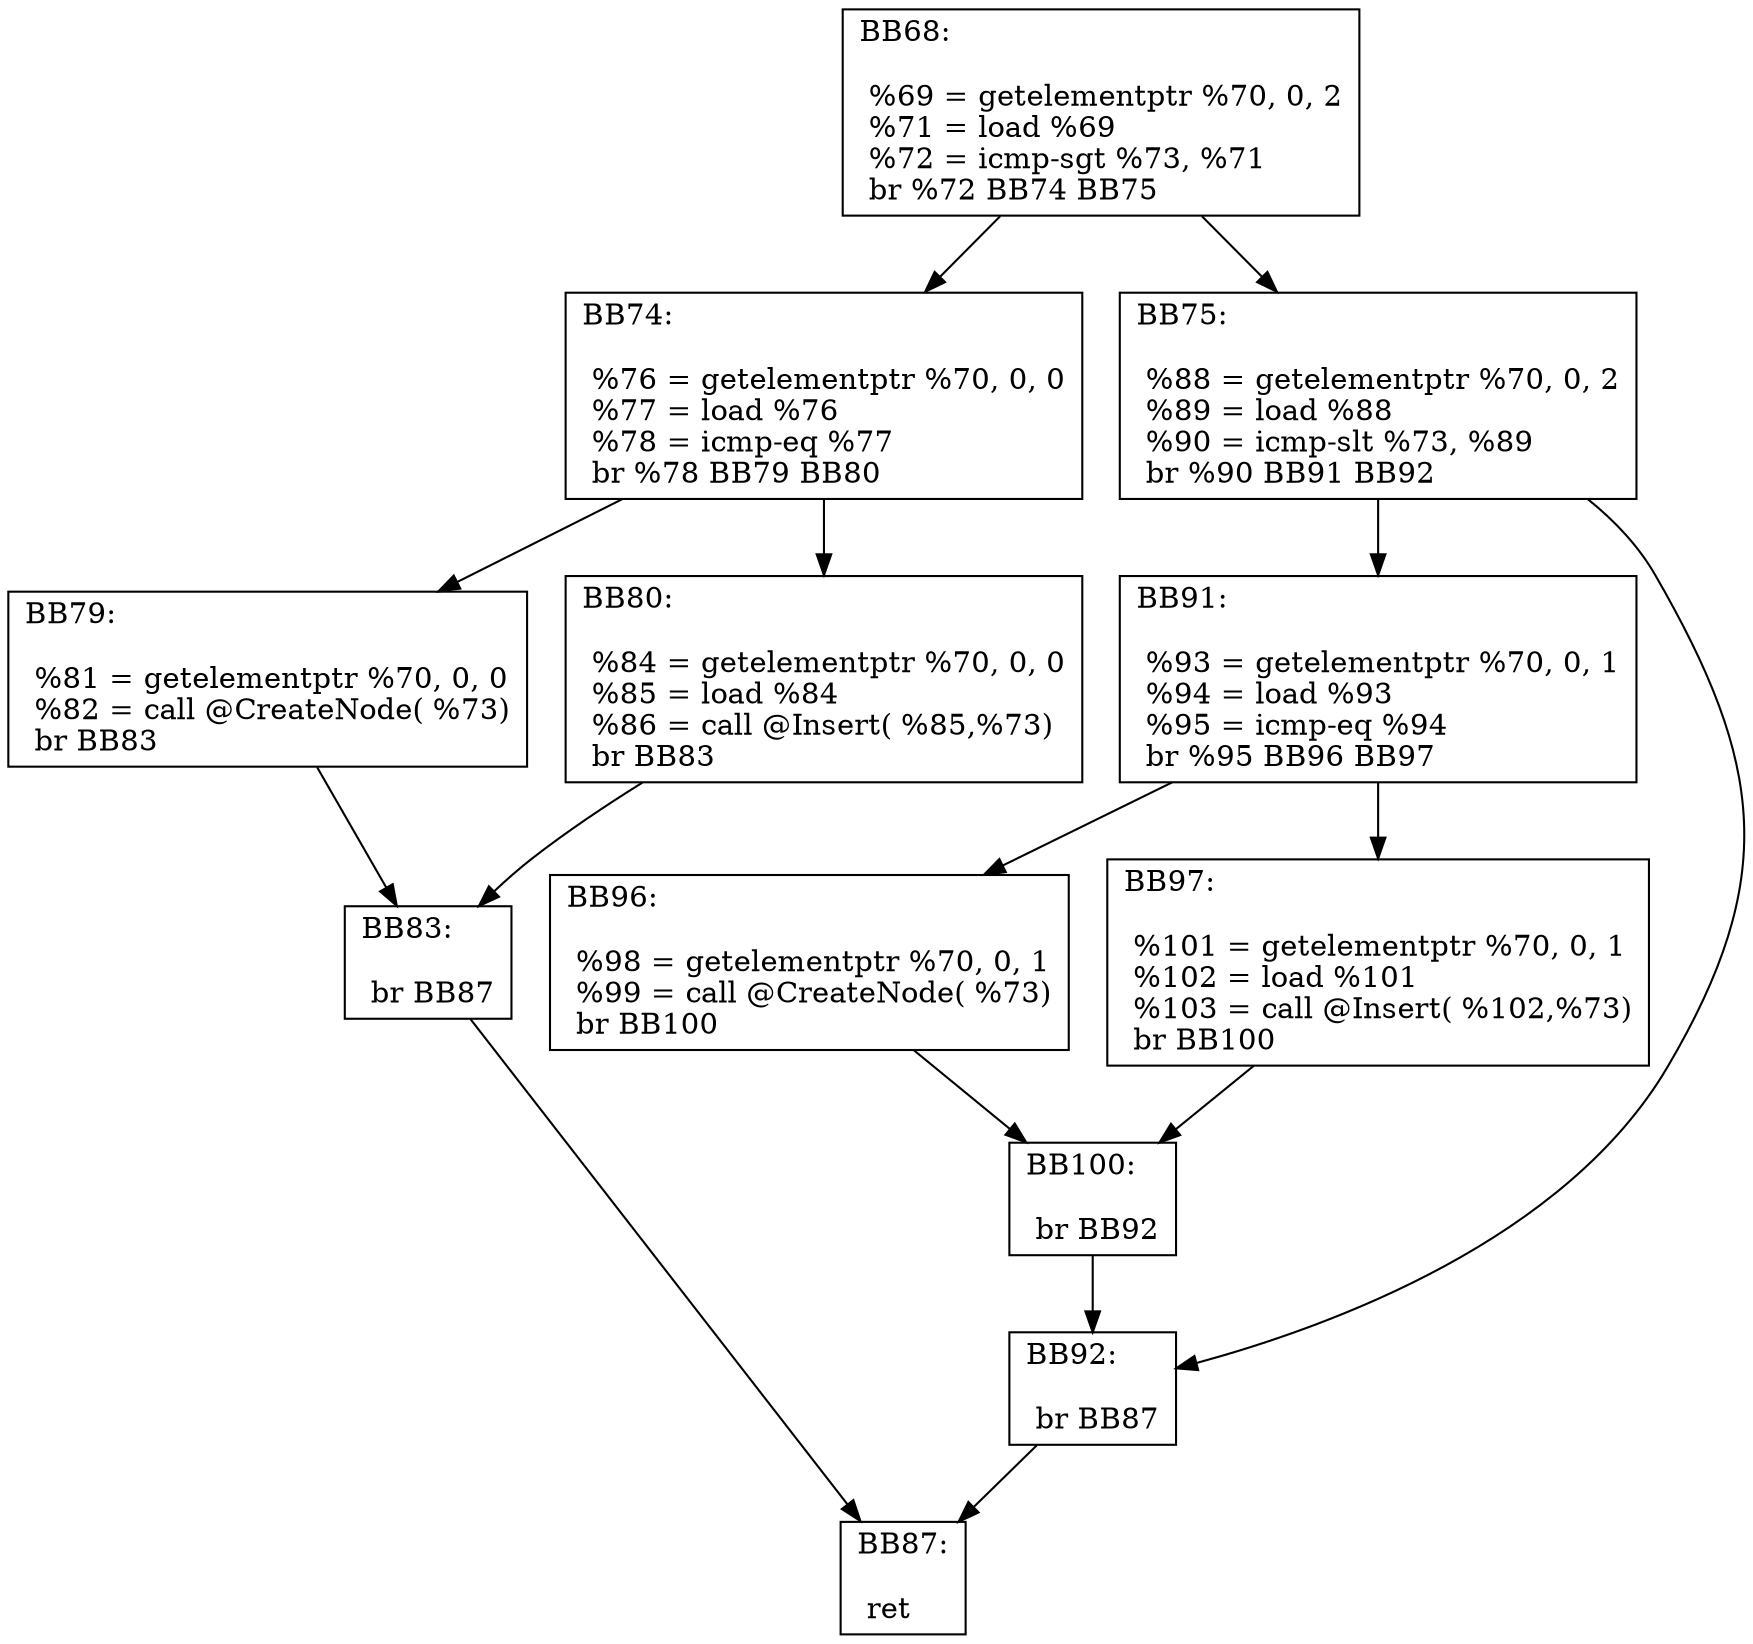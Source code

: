digraph "CFG for 'Insert' function" {
BB68 [shape=record,
    label="{BB68:\l\l
             %69 = getelementptr %70, 0, 2\l
             %71 = load %69\l
             %72 = icmp-sgt %73, %71\l
             br %72 BB74 BB75\l
             }"];
BB68 -> BB74
BB68 -> BB75
BB74 [shape=record,
    label="{BB74:\l\l
             %76 = getelementptr %70, 0, 0\l
             %77 = load %76\l
             %78 = icmp-eq %77\l
             br %78 BB79 BB80\l
             }"];
BB74 -> BB79
BB74 -> BB80
BB79 [shape=record,
    label="{BB79:\l\l
             %81 = getelementptr %70, 0, 0\l
             %82 = call @CreateNode( %73)\l
             br BB83\l
             }"];
BB79 -> BB83
BB80 [shape=record,
    label="{BB80:\l\l
             %84 = getelementptr %70, 0, 0\l
             %85 = load %84\l
             %86 = call @Insert( %85,%73)\l
             br BB83\l
             }"];
BB80 -> BB83
BB83 [shape=record,
    label="{BB83:\l\l
             br BB87\l
             }"];
BB83 -> BB87
BB75 [shape=record,
    label="{BB75:\l\l
             %88 = getelementptr %70, 0, 2\l
             %89 = load %88\l
             %90 = icmp-slt %73, %89\l
             br %90 BB91 BB92\l
             }"];
BB75 -> BB91
BB75 -> BB92
BB91 [shape=record,
    label="{BB91:\l\l
             %93 = getelementptr %70, 0, 1\l
             %94 = load %93\l
             %95 = icmp-eq %94\l
             br %95 BB96 BB97\l
             }"];
BB91 -> BB96
BB91 -> BB97
BB96 [shape=record,
    label="{BB96:\l\l
             %98 = getelementptr %70, 0, 1\l
             %99 = call @CreateNode( %73)\l
             br BB100\l
             }"];
BB96 -> BB100
BB97 [shape=record,
    label="{BB97:\l\l
             %101 = getelementptr %70, 0, 1\l
             %102 = load %101\l
             %103 = call @Insert( %102,%73)\l
             br BB100\l
             }"];
BB97 -> BB100
BB100 [shape=record,
    label="{BB100:\l\l
             br BB92\l
             }"];
BB100 -> BB92
BB92 [shape=record,
    label="{BB92:\l\l
             br BB87\l
             }"];
BB92 -> BB87
BB87 [shape=record,
    label="{BB87:\l\l
             ret\l
             }"];
}